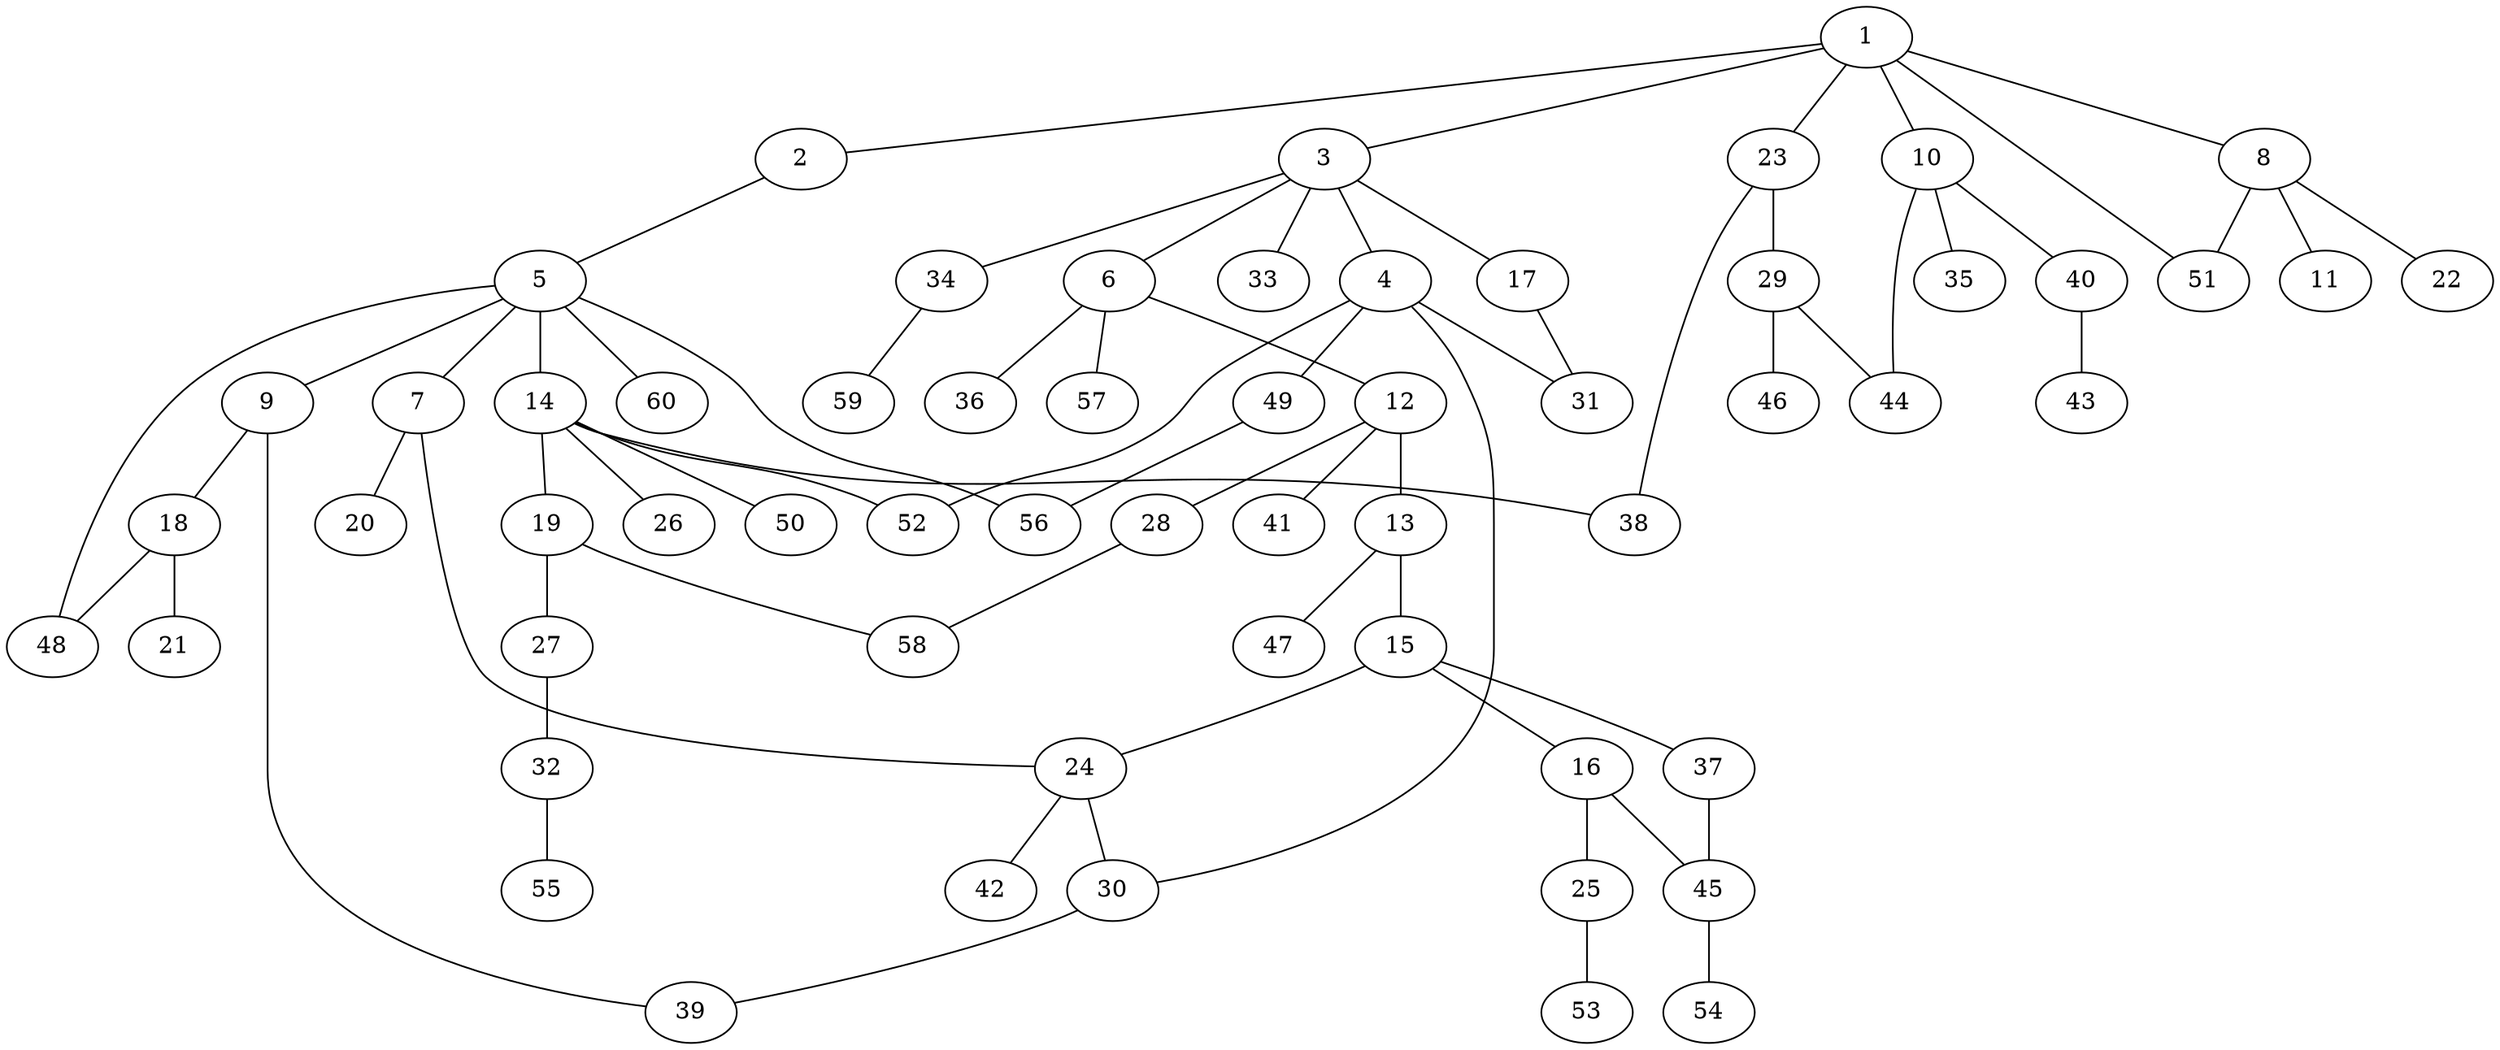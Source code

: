 graph graphname {1--2
1--3
1--8
1--10
1--23
1--51
2--5
3--4
3--6
3--17
3--33
3--34
4--30
4--31
4--49
4--52
5--7
5--9
5--14
5--48
5--56
5--60
6--12
6--36
6--57
7--20
7--24
8--11
8--22
8--51
9--18
9--39
10--35
10--40
10--44
12--13
12--28
12--41
13--15
13--47
14--19
14--26
14--38
14--50
14--52
15--16
15--24
15--37
16--25
16--45
17--31
18--21
18--48
19--27
19--58
23--29
23--38
24--30
24--42
25--53
27--32
28--58
29--44
29--46
30--39
32--55
34--59
37--45
40--43
45--54
49--56
}